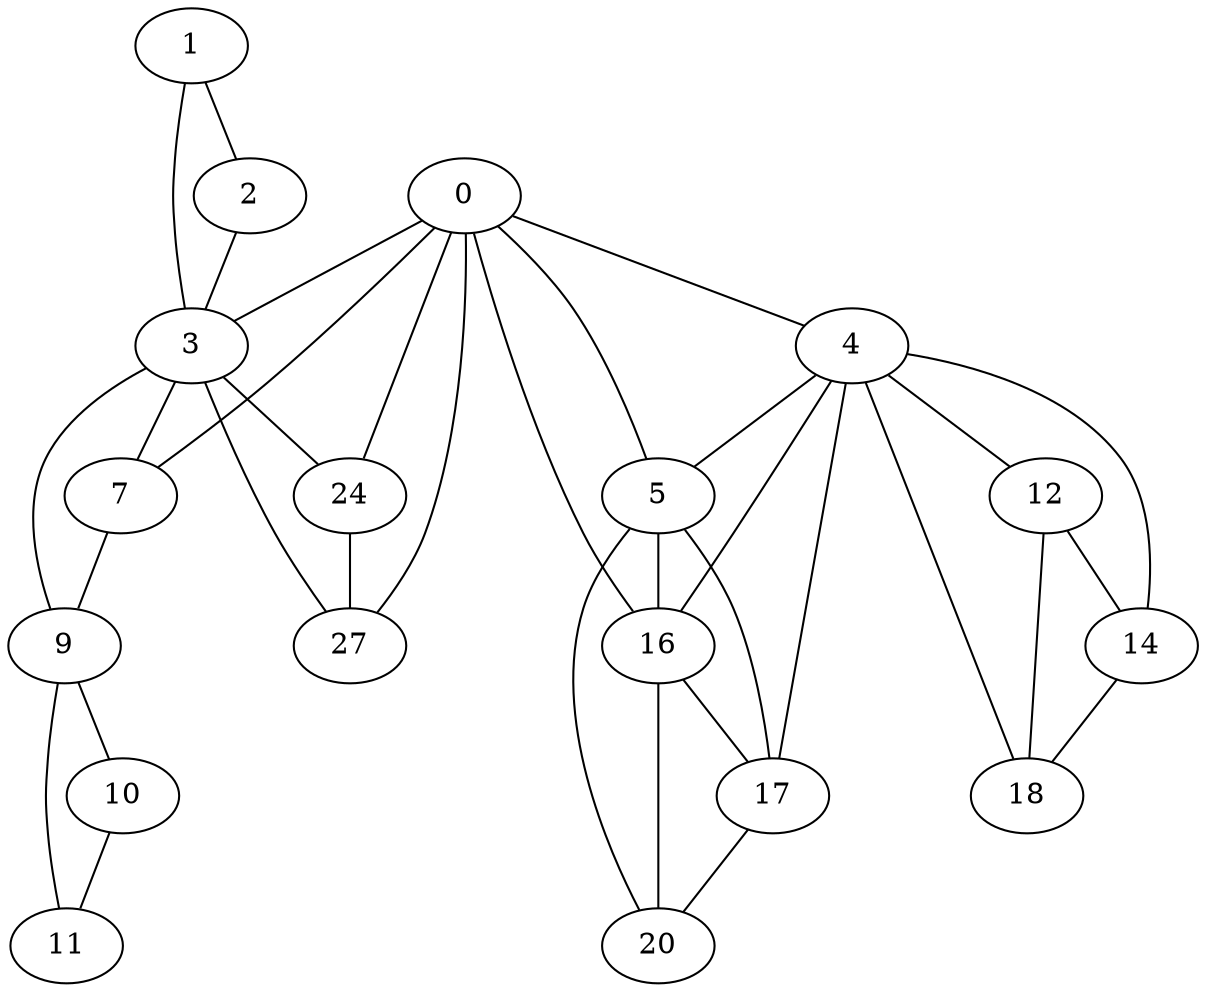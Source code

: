 graph G {
   0 -- 27
   0 -- 3
   0 -- 7
   0 -- 5
   0 -- 24
   0 -- 16
   0 -- 4
   1 -- 2
   1 -- 3
   2 -- 3
   3 -- 9
   3 -- 7
   3 -- 24
   3 -- 27
   4 -- 5
   4 -- 16
   4 -- 12
   4 -- 18
   4 -- 14
   4 -- 17
   5 -- 16
   5 -- 20
   5 -- 17
   7 -- 9
   9 -- 11
   9 -- 10
   10 -- 11
   12 -- 18
   12 -- 14
   14 -- 18
   16 -- 20
   16 -- 17
   17 -- 20
   24 -- 27
}
